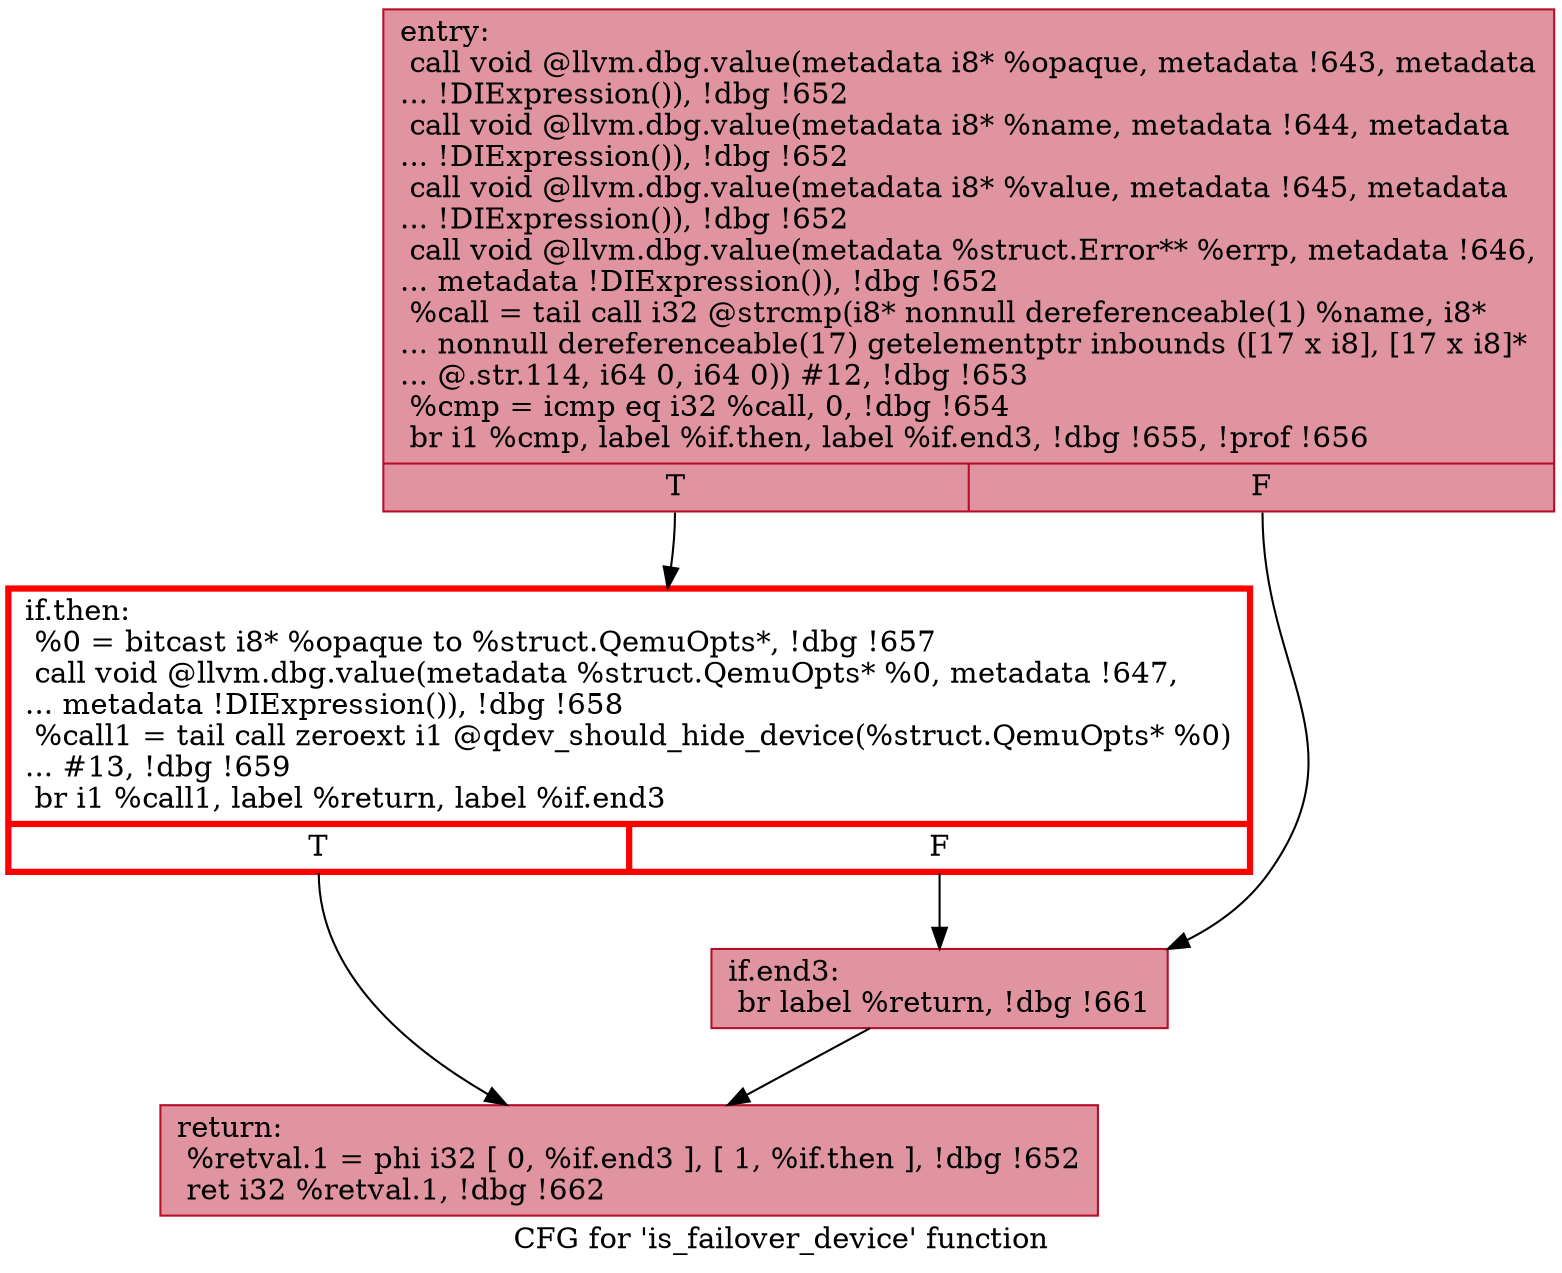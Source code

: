 digraph "CFG for 'is_failover_device' function" {
	label="CFG for 'is_failover_device' function";

	Node0x5648baddda80 [shape=record,color="#b70d28ff", style=filled, fillcolor="#b70d2870",label="{entry:\l  call void @llvm.dbg.value(metadata i8* %opaque, metadata !643, metadata\l... !DIExpression()), !dbg !652\l  call void @llvm.dbg.value(metadata i8* %name, metadata !644, metadata\l... !DIExpression()), !dbg !652\l  call void @llvm.dbg.value(metadata i8* %value, metadata !645, metadata\l... !DIExpression()), !dbg !652\l  call void @llvm.dbg.value(metadata %struct.Error** %errp, metadata !646,\l... metadata !DIExpression()), !dbg !652\l  %call = tail call i32 @strcmp(i8* nonnull dereferenceable(1) %name, i8*\l... nonnull dereferenceable(17) getelementptr inbounds ([17 x i8], [17 x i8]*\l... @.str.114, i64 0, i64 0)) #12, !dbg !653\l  %cmp = icmp eq i32 %call, 0, !dbg !654\l  br i1 %cmp, label %if.then, label %if.end3, !dbg !655, !prof !656\l|{<s0>T|<s1>F}}"];
	Node0x5648baddda80:s0 -> Node0x5648baf1f800;
	Node0x5648baddda80:s1 -> Node0x5648baf1f870;
	Node0x5648baf1f800 [shape=record,penwidth=3.0, color="red",label="{if.then:                                          \l  %0 = bitcast i8* %opaque to %struct.QemuOpts*, !dbg !657\l  call void @llvm.dbg.value(metadata %struct.QemuOpts* %0, metadata !647,\l... metadata !DIExpression()), !dbg !658\l  %call1 = tail call zeroext i1 @qdev_should_hide_device(%struct.QemuOpts* %0)\l... #13, !dbg !659\l  br i1 %call1, label %return, label %if.end3\l|{<s0>T|<s1>F}}"];
	Node0x5648baf1f800:s0 -> Node0x5648bae7eb10;
	Node0x5648baf1f800:s1 -> Node0x5648baf1f870;
	Node0x5648baf1f870 [shape=record,color="#b70d28ff", style=filled, fillcolor="#b70d2870",label="{if.end3:                                          \l  br label %return, !dbg !661\l}"];
	Node0x5648baf1f870 -> Node0x5648bae7eb10;
	Node0x5648bae7eb10 [shape=record,color="#b70d28ff", style=filled, fillcolor="#b70d2870",label="{return:                                           \l  %retval.1 = phi i32 [ 0, %if.end3 ], [ 1, %if.then ], !dbg !652\l  ret i32 %retval.1, !dbg !662\l}"];
}
